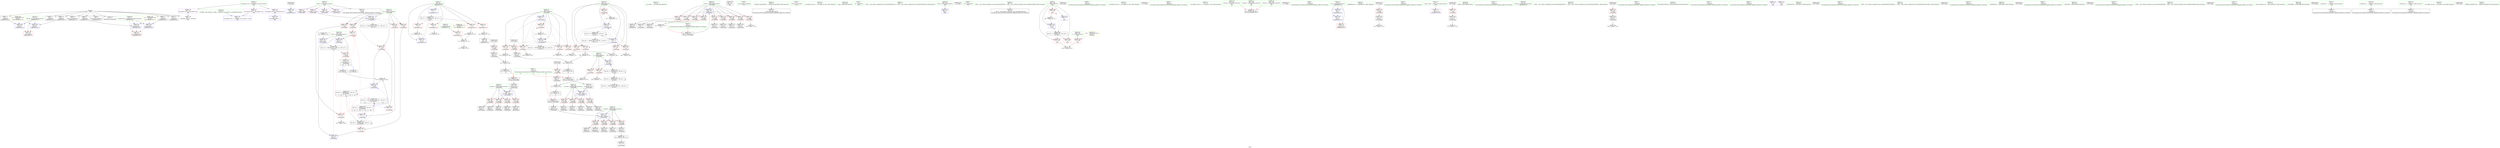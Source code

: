 digraph "SVFG" {
	label="SVFG";

	Node0x55b1eac91e80 [shape=record,color=grey,label="{NodeID: 0\nNullPtr}"];
	Node0x55b1eac91e80 -> Node0x55b1eac9eeb0[style=solid];
	Node0x55b1eac91e80 -> Node0x55b1eac9efb0[style=solid];
	Node0x55b1eac91e80 -> Node0x55b1eac9f080[style=solid];
	Node0x55b1eac91e80 -> Node0x55b1eac9f150[style=solid];
	Node0x55b1eac91e80 -> Node0x55b1eac9f220[style=solid];
	Node0x55b1eac91e80 -> Node0x55b1eac9f2f0[style=solid];
	Node0x55b1eac91e80 -> Node0x55b1eac9f3c0[style=solid];
	Node0x55b1eac91e80 -> Node0x55b1eac9f490[style=solid];
	Node0x55b1eac91e80 -> Node0x55b1eac9f560[style=solid];
	Node0x55b1eac91e80 -> Node0x55b1eaca0620[style=solid];
	Node0x55b1eacdab90 [shape=record,color=black,label="{NodeID: 443\n129 = PHI()\n}"];
	Node0x55b1eacdab90 -> Node0x55b1eaca08c0[style=solid];
	Node0x55b1eacbfff0 [shape=record,color=black,label="{NodeID: 360\nMR_22V_2 = PHI(MR_22V_3, MR_22V_1, MR_22V_3, )\npts\{203 \}\n}"];
	Node0x55b1eaca07f0 [shape=record,color=blue,label="{NodeID: 194\n93\<--112\ni\<--\n_Z4getbB5cxx11v\n}"];
	Node0x55b1eaca07f0 -> Node0x55b1eacc53f0[style=dashed];
	Node0x55b1eac9d080 [shape=record,color=black,label="{NodeID: 111\n330\<--329\nconv52\<--\n_Z5solveibbb\n}"];
	Node0x55b1eac9d080 -> Node0x55b1eacb1de0[style=solid];
	Node0x55b1eac9b980 [shape=record,color=green,label="{NodeID: 28\n40\<--41\n__cxa_atexit\<--__cxa_atexit_field_insensitive\n}"];
	Node0x55b1eaca3970 [shape=record,color=red,label="{NodeID: 139\n234\<--194\n\<--x.addr\n_Z5solveibbb\n}"];
	Node0x55b1eaca3970 -> Node0x55b1eaca0380[style=solid];
	Node0x55b1eac9e330 [shape=record,color=green,label="{NodeID: 56\n206\<--207\nb\<--b_field_insensitive\n_Z5solveibbb\n}"];
	Node0x55b1eac9e330 -> Node0x55b1eaca51d0[style=solid];
	Node0x55b1eac9e330 -> Node0x55b1eaca52a0[style=solid];
	Node0x55b1eac9e330 -> Node0x55b1eaca5370[style=solid];
	Node0x55b1eac9e330 -> Node0x55b1eaca5440[style=solid];
	Node0x55b1eac9e330 -> Node0x55b1eaca5510[style=solid];
	Node0x55b1eac9e330 -> Node0x55b1eaca84c0[style=solid];
	Node0x55b1eac9e330 -> Node0x55b1eaca86f0[style=solid];
	Node0x55b1eacb17e0 [shape=record,color=grey,label="{NodeID: 333\n325 = Binary(279, 324, )\n}"];
	Node0x55b1eacb17e0 -> Node0x55b1eacb1de0[style=solid];
	Node0x55b1eaca5030 [shape=record,color=red,label="{NodeID: 167\n324\<--204\n\<--a\n_Z5solveibbb\n}"];
	Node0x55b1eaca5030 -> Node0x55b1eacb17e0[style=solid];
	Node0x55b1eac9fc30 [shape=record,color=black,label="{NodeID: 84\n383\<--112\nmain_ret\<--\nmain\n}"];
	Node0x55b1eac7ba00 [shape=record,color=green,label="{NodeID: 1\n7\<--1\n__dso_handle\<--dummyObj\nGlob }"];
	Node0x55b1eacc04f0 [shape=record,color=black,label="{NodeID: 361\nMR_24V_2 = PHI(MR_24V_4, MR_24V_1, MR_24V_1, )\npts\{205 \}\n}"];
	Node0x55b1eaca08c0 [shape=record,color=blue,label="{NodeID: 195\n129\<--133\ncall4\<--\n_Z4getbB5cxx11v\n}"];
	Node0x55b1eac9d150 [shape=record,color=black,label="{NodeID: 112\n335\<--334\ntobool54\<--\n_Z5solveibbb\n}"];
	Node0x55b1eac9ba80 [shape=record,color=green,label="{NodeID: 29\n39\<--45\n_ZNSt8ios_base4InitD1Ev\<--_ZNSt8ios_base4InitD1Ev_field_insensitive\n}"];
	Node0x55b1eac9ba80 -> Node0x55b1eac9fa30[style=solid];
	Node0x55b1eaca3a40 [shape=record,color=red,label="{NodeID: 140\n273\<--194\n\<--x.addr\n_Z5solveibbb\n}"];
	Node0x55b1eaca3a40 -> Node0x55b1eac9d880[style=solid];
	Node0x55b1eac9e400 [shape=record,color=green,label="{NodeID: 57\n208\<--209\nk\<--k_field_insensitive\n_Z5solveibbb\n}"];
	Node0x55b1eac9e400 -> Node0x55b1eaca55e0[style=solid];
	Node0x55b1eac9e400 -> Node0x55b1eaca56b0[style=solid];
	Node0x55b1eac9e400 -> Node0x55b1eaca8550[style=solid];
	Node0x55b1eacb1960 [shape=record,color=grey,label="{NodeID: 334\n320 = Binary(319, 121, )\n|{<s0>23}}"];
	Node0x55b1eacb1960:s0 -> Node0x55b1eacd9a70[style=solid,color=red];
	Node0x55b1eaca5100 [shape=record,color=red,label="{NodeID: 168\n371\<--204\n\<--a\n_Z5solveibbb\n}"];
	Node0x55b1eaca5100 -> Node0x55b1eacb0a60[style=solid];
	Node0x55b1eac9fd00 [shape=record,color=black,label="{NodeID: 85\n128\<--126\nconv\<--sub\n_Z4getbB5cxx11v\n}"];
	Node0x55b1eac7f950 [shape=record,color=green,label="{NodeID: 2\n17\<--1\n_ZSt3cin\<--dummyObj\nGlob }"];
	Node0x55b1eacc09f0 [shape=record,color=black,label="{NodeID: 362\nMR_26V_2 = PHI(MR_26V_3, MR_26V_1, MR_26V_1, )\npts\{207 \}\n}"];
	Node0x55b1eaca0990 [shape=record,color=blue,label="{NodeID: 196\n89\<--136\nexn.slot\<--\n_Z4getbB5cxx11v\n}"];
	Node0x55b1eaca0990 -> Node0x55b1eaca32f0[style=dashed];
	Node0x55b1eac9d220 [shape=record,color=black,label="{NodeID: 113\n340\<--339\nconv57\<--\n_Z5solveibbb\n}"];
	Node0x55b1eac9bb80 [shape=record,color=green,label="{NodeID: 30\n52\<--53\n__cxx_global_var_init.1\<--__cxx_global_var_init.1_field_insensitive\n}"];
	Node0x55b1eaca3b10 [shape=record,color=red,label="{NodeID: 141\n293\<--194\n\<--x.addr\n_Z5solveibbb\n}"];
	Node0x55b1eaca3b10 -> Node0x55b1eac9daf0[style=solid];
	Node0x55b1eac9e4d0 [shape=record,color=green,label="{NodeID: 58\n381\<--382\nmain\<--main_field_insensitive\n}"];
	Node0x55b1eacb1ae0 [shape=record,color=grey,label="{NodeID: 335\n303 = Binary(301, 302, )\n}"];
	Node0x55b1eacb1ae0 -> Node0x55b1eaca8550[style=solid];
	Node0x55b1eaca51d0 [shape=record,color=red,label="{NodeID: 169\n284\<--206\n\<--b\n_Z5solveibbb\n}"];
	Node0x55b1eaca51d0 -> Node0x55b1eacb2860[style=solid];
	Node0x55b1eac9fdd0 [shape=record,color=black,label="{NodeID: 86\n211\<--189\nfrombool\<--ona\n_Z5solveibbb\n}"];
	Node0x55b1eac9fdd0 -> Node0x55b1eaca0f40[style=solid];
	Node0x55b1eac90b70 [shape=record,color=green,label="{NodeID: 3\n21\<--1\n.str\<--dummyObj\nGlob }"];
	Node0x55b1eacc0ef0 [shape=record,color=black,label="{NodeID: 363\nMR_28V_2 = PHI(MR_28V_3, MR_28V_1, MR_28V_1, )\npts\{209 \}\n}"];
	Node0x55b1eaca0a60 [shape=record,color=blue,label="{NodeID: 197\n91\<--138\nehselector.slot\<--\n_Z4getbB5cxx11v\n}"];
	Node0x55b1eaca0a60 -> Node0x55b1eaca33c0[style=dashed];
	Node0x55b1eac9d2f0 [shape=record,color=black,label="{NodeID: 114\n343\<--342\nconv59\<--\n_Z5solveibbb\n}"];
	Node0x55b1eac9d2f0 -> Node0x55b1eacb2fe0[style=solid];
	Node0x55b1eac9bc80 [shape=record,color=green,label="{NodeID: 31\n56\<--57\n_ZNSt7__cxx1112basic_stringIcSt11char_traitsIcESaIcEEC1Ev\<--_ZNSt7__cxx1112basic_stringIcSt11char_traitsIcESaIcEEC1Ev_field_insensitive\n}"];
	Node0x55b1eaca3be0 [shape=record,color=red,label="{NodeID: 142\n311\<--194\n\<--x.addr\n_Z5solveibbb\n}"];
	Node0x55b1eaca3be0 -> Node0x55b1eac9cd40[style=solid];
	Node0x55b1eac9e5d0 [shape=record,color=green,label="{NodeID: 59\n384\<--385\nretval\<--retval_field_insensitive\nmain\n}"];
	Node0x55b1eac9e5d0 -> Node0x55b1eaca8960[style=solid];
	Node0x55b1eacd8260 [shape=record,color=black,label="{NodeID: 419\n37 = PHI()\n}"];
	Node0x55b1eacb1c60 [shape=record,color=grey,label="{NodeID: 336\n291 = cmp(290, 121, )\n}"];
	Node0x55b1eaca52a0 [shape=record,color=red,label="{NodeID: 170\n290\<--206\n\<--b\n_Z5solveibbb\n}"];
	Node0x55b1eaca52a0 -> Node0x55b1eacb1c60[style=solid];
	Node0x55b1eac9fea0 [shape=record,color=black,label="{NodeID: 87\n213\<--190\nfrombool1\<--onb\n_Z5solveibbb\n}"];
	Node0x55b1eac9fea0 -> Node0x55b1eaca1010[style=solid];
	Node0x55b1eac7c2b0 [shape=record,color=green,label="{NodeID: 4\n23\<--1\n.str.4\<--dummyObj\nGlob }"];
	Node0x55b1eacc13f0 [shape=record,color=black,label="{NodeID: 364\nMR_30V_2 = PHI(MR_30V_4, MR_30V_1, MR_30V_1, )\npts\{200000 \}\n|{<s0>23|<s1>23|<s2>36}}"];
	Node0x55b1eacc13f0:s0 -> Node0x55b1eaca5e00[style=dashed,color=blue];
	Node0x55b1eacc13f0:s1 -> Node0x55b1eaca8620[style=dashed,color=blue];
	Node0x55b1eacc13f0:s2 -> Node0x55b1eacc2cf0[style=dashed,color=blue];
	Node0x55b1eaca0b30 [shape=record,color=blue,label="{NodeID: 198\n89\<--143\nexn.slot\<--\n_Z4getbB5cxx11v\n}"];
	Node0x55b1eaca0b30 -> Node0x55b1eaca32f0[style=dashed];
	Node0x55b1eaca2610 [shape=record,color=black,label="{NodeID: 115\n348\<--347\ntobool62\<--\n_Z5solveibbb\n}"];
	Node0x55b1eac9bd80 [shape=record,color=green,label="{NodeID: 32\n60\<--64\n_ZNSt7__cxx1112basic_stringIcSt11char_traitsIcESaIcEED1Ev\<--_ZNSt7__cxx1112basic_stringIcSt11char_traitsIcESaIcEED1Ev_field_insensitive\n}"];
	Node0x55b1eac9bd80 -> Node0x55b1eac9fb30[style=solid];
	Node0x55b1eaca3cb0 [shape=record,color=red,label="{NodeID: 143\n319\<--194\n\<--x.addr\n_Z5solveibbb\n}"];
	Node0x55b1eaca3cb0 -> Node0x55b1eacb1960[style=solid];
	Node0x55b1eac9e6a0 [shape=record,color=green,label="{NodeID: 60\n386\<--387\nT\<--T_field_insensitive\nmain\n}"];
	Node0x55b1eac9e6a0 -> Node0x55b1eaca5fa0[style=solid];
	Node0x55b1eacd8360 [shape=record,color=black,label="{NodeID: 420\n58 = PHI()\n}"];
	Node0x55b1eacb1de0 [shape=record,color=grey,label="{NodeID: 337\n331 = cmp(325, 330, )\n}"];
	Node0x55b1eacb1de0 -> Node0x55b1eacb0340[style=solid];
	Node0x55b1eaca5370 [shape=record,color=red,label="{NodeID: 171\n302\<--206\n\<--b\n_Z5solveibbb\n}"];
	Node0x55b1eaca5370 -> Node0x55b1eacb1ae0[style=solid];
	Node0x55b1eac9ff70 [shape=record,color=black,label="{NodeID: 88\n215\<--191\nfrombool2\<--onk\n_Z5solveibbb\n}"];
	Node0x55b1eac9ff70 -> Node0x55b1eaca10e0[style=solid];
	Node0x55b1eac7f7d0 [shape=record,color=green,label="{NodeID: 5\n26\<--1\n\<--dummyObj\nCan only get source location for instruction, argument, global var or function.}"];
	Node0x55b1eaca0c00 [shape=record,color=blue,label="{NodeID: 199\n91\<--145\nehselector.slot\<--\n_Z4getbB5cxx11v\n}"];
	Node0x55b1eaca0c00 -> Node0x55b1eaca33c0[style=dashed];
	Node0x55b1eaca26a0 [shape=record,color=black,label="{NodeID: 116\n353\<--352\nconv65\<--\n_Z5solveibbb\n}"];
	Node0x55b1eac9be80 [shape=record,color=green,label="{NodeID: 33\n67\<--68\n__cxx_global_var_init.2\<--__cxx_global_var_init.2_field_insensitive\n}"];
	Node0x55b1eaca3d80 [shape=record,color=red,label="{NodeID: 144\n326\<--194\n\<--x.addr\n_Z5solveibbb\n}"];
	Node0x55b1eaca3d80 -> Node0x55b1eac9cfb0[style=solid];
	Node0x55b1eac9e770 [shape=record,color=green,label="{NodeID: 61\n388\<--389\nt\<--t_field_insensitive\nmain\n}"];
	Node0x55b1eac9e770 -> Node0x55b1eaca6070[style=solid];
	Node0x55b1eac9e770 -> Node0x55b1eaca6140[style=solid];
	Node0x55b1eac9e770 -> Node0x55b1eaca6210[style=solid];
	Node0x55b1eac9e770 -> Node0x55b1eaca8a30[style=solid];
	Node0x55b1eac9e770 -> Node0x55b1eaca8b00[style=solid];
	Node0x55b1eacd8460 [shape=record,color=black,label="{NodeID: 421\n71 = PHI()\n}"];
	Node0x55b1eacb1f60 [shape=record,color=grey,label="{NodeID: 338\n252 = cmp(251, 253, )\n}"];
	Node0x55b1eaca5440 [shape=record,color=red,label="{NodeID: 172\n337\<--206\n\<--b\n_Z5solveibbb\n}"];
	Node0x55b1eaca5440 -> Node0x55b1eacb1660[style=solid];
	Node0x55b1eaca0040 [shape=record,color=black,label="{NodeID: 89\n221\<--220\ntobool\<--\n_Z5solveibbb\n}"];
	Node0x55b1eac7f860 [shape=record,color=green,label="{NodeID: 6\n96\<--1\n\<--dummyObj\nCan only get source location for instruction, argument, global var or function.}"];
	Node0x55b1eaca0cd0 [shape=record,color=blue,label="{NodeID: 200\n93\<--151\ni\<--inc\n_Z4getbB5cxx11v\n}"];
	Node0x55b1eaca0cd0 -> Node0x55b1eacc53f0[style=dashed];
	Node0x55b1eaca2730 [shape=record,color=black,label="{NodeID: 117\n356\<--355\nconv67\<--\n_Z5solveibbb\n}"];
	Node0x55b1eaca2730 -> Node0x55b1eacb2b60[style=solid];
	Node0x55b1eac9bf80 [shape=record,color=green,label="{NodeID: 34\n73\<--74\n__cxx_global_var_init.3\<--__cxx_global_var_init.3_field_insensitive\n}"];
	Node0x55b1eaca3e50 [shape=record,color=red,label="{NodeID: 145\n339\<--194\n\<--x.addr\n_Z5solveibbb\n}"];
	Node0x55b1eaca3e50 -> Node0x55b1eac9d220[style=solid];
	Node0x55b1eac9e840 [shape=record,color=green,label="{NodeID: 62\n390\<--391\nref.tmp\<--ref.tmp_field_insensitive\nmain\n|{<s0>26}}"];
	Node0x55b1eac9e840:s0 -> Node0x55b1eacd95b0[style=solid,color=red];
	Node0x55b1eacd8560 [shape=record,color=black,label="{NodeID: 422\n77 = PHI()\n}"];
	Node0x55b1eacb20e0 [shape=record,color=grey,label="{NodeID: 339\n123 = cmp(122, 112, )\n}"];
	Node0x55b1eaca5510 [shape=record,color=red,label="{NodeID: 173\n366\<--206\n\<--b\n_Z5solveibbb\n}"];
	Node0x55b1eaca5510 -> Node0x55b1eacb0be0[style=solid];
	Node0x55b1eaca0110 [shape=record,color=black,label="{NodeID: 90\n224\<--223\ntobool3\<--\n_Z5solveibbb\n}"];
	Node0x55b1eac7f680 [shape=record,color=green,label="{NodeID: 7\n101\<--1\n\<--dummyObj\nCan only get source location for instruction, argument, global var or function.}"];
	Node0x55b1eaca0da0 [shape=record,color=blue,label="{NodeID: 201\n85\<--155\nnrvo\<--\n_Z4getbB5cxx11v\n}"];
	Node0x55b1eaca0da0 -> Node0x55b1eaca3220[style=dashed];
	Node0x55b1eaca2800 [shape=record,color=black,label="{NodeID: 118\n187\<--379\n_Z5solveibbb_ret\<--\n_Z5solveibbb\n|{<s0>23|<s1>36}}"];
	Node0x55b1eaca2800:s0 -> Node0x55b1eacd8d50[style=solid,color=blue];
	Node0x55b1eaca2800:s1 -> Node0x55b1eacd92f0[style=solid,color=blue];
	Node0x55b1eac9c080 [shape=record,color=green,label="{NodeID: 35\n79\<--80\n_Z4getbB5cxx11v\<--_Z4getbB5cxx11v_field_insensitive\n}"];
	Node0x55b1eaca3f20 [shape=record,color=red,label="{NodeID: 146\n352\<--194\n\<--x.addr\n_Z5solveibbb\n}"];
	Node0x55b1eaca3f20 -> Node0x55b1eaca26a0[style=solid];
	Node0x55b1eac9e910 [shape=record,color=green,label="{NodeID: 63\n392\<--393\nref.tmp3\<--ref.tmp3_field_insensitive\nmain\n|{<s0>29}}"];
	Node0x55b1eac9e910:s0 -> Node0x55b1eacd95b0[style=solid,color=red];
	Node0x55b1eacd8660 [shape=record,color=black,label="{NodeID: 423\n313 = PHI()\n}"];
	Node0x55b1eacd8660 -> Node0x55b1eaca5ac0[style=solid];
	Node0x55b1eacb2260 [shape=record,color=grey,label="{NodeID: 340\n316 = cmp(315, 279, )\n}"];
	Node0x55b1eaca55e0 [shape=record,color=red,label="{NodeID: 174\n308\<--208\n\<--k\n_Z5solveibbb\n}"];
	Node0x55b1eaca55e0 -> Node0x55b1eacb2560[style=solid];
	Node0x55b1eaca01e0 [shape=record,color=black,label="{NodeID: 91\n227\<--226\ntobool4\<--\n_Z5solveibbb\n}"];
	Node0x55b1eaca01e0 -> Node0x55b1eacaf7c0[style=solid];
	Node0x55b1eac7f710 [shape=record,color=green,label="{NodeID: 8\n102\<--1\n\<--dummyObj\nCan only get source location for instruction, argument, global var or function.}"];
	Node0x55b1eacc27f0 [shape=record,color=black,label="{NodeID: 368\nMR_36V_3 = PHI(MR_36V_4, MR_36V_2, )\npts\{389 \}\n}"];
	Node0x55b1eacc27f0 -> Node0x55b1eaca6070[style=dashed];
	Node0x55b1eacc27f0 -> Node0x55b1eaca6140[style=dashed];
	Node0x55b1eacc27f0 -> Node0x55b1eaca6210[style=dashed];
	Node0x55b1eacc27f0 -> Node0x55b1eaca8b00[style=dashed];
	Node0x55b1eaca0e70 [shape=record,color=blue,label="{NodeID: 202\n194\<--188\nx.addr\<--x\n_Z5solveibbb\n}"];
	Node0x55b1eaca0e70 -> Node0x55b1eaca38a0[style=dashed];
	Node0x55b1eaca0e70 -> Node0x55b1eaca3970[style=dashed];
	Node0x55b1eaca0e70 -> Node0x55b1eaca3a40[style=dashed];
	Node0x55b1eaca0e70 -> Node0x55b1eaca3b10[style=dashed];
	Node0x55b1eaca0e70 -> Node0x55b1eaca3be0[style=dashed];
	Node0x55b1eaca0e70 -> Node0x55b1eaca3cb0[style=dashed];
	Node0x55b1eaca0e70 -> Node0x55b1eaca3d80[style=dashed];
	Node0x55b1eaca0e70 -> Node0x55b1eaca3e50[style=dashed];
	Node0x55b1eaca0e70 -> Node0x55b1eaca3f20[style=dashed];
	Node0x55b1eaca28d0 [shape=record,color=purple,label="{NodeID: 119\n36\<--4\n\<--_ZStL8__ioinit\n__cxx_global_var_init\n}"];
	Node0x55b1eac9c180 [shape=record,color=green,label="{NodeID: 36\n83\<--84\nx\<--x_field_insensitive\n_Z4getbB5cxx11v\n}"];
	Node0x55b1eac9c180 -> Node0x55b1eaca3150[style=solid];
	Node0x55b1eaca3ff0 [shape=record,color=red,label="{NodeID: 147\n220\<--196\n\<--ona.addr\n_Z5solveibbb\n}"];
	Node0x55b1eaca3ff0 -> Node0x55b1eaca0040[style=solid];
	Node0x55b1eac9e9e0 [shape=record,color=green,label="{NodeID: 64\n394\<--395\nref.tmp5\<--ref.tmp5_field_insensitive\nmain\n|{<s0>32}}"];
	Node0x55b1eac9e9e0:s0 -> Node0x55b1eacd95b0[style=solid,color=red];
	Node0x55b1eacd87c0 [shape=record,color=black,label="{NodeID: 424\n328 = PHI()\n}"];
	Node0x55b1eacd87c0 -> Node0x55b1eaca5b90[style=solid];
	Node0x55b1eacb23e0 [shape=record,color=grey,label="{NodeID: 341\n278 = cmp(277, 279, )\n}"];
	Node0x55b1eaca56b0 [shape=record,color=red,label="{NodeID: 175\n350\<--208\n\<--k\n_Z5solveibbb\n}"];
	Node0x55b1eaca56b0 -> Node0x55b1eacb1360[style=solid];
	Node0x55b1eaca02b0 [shape=record,color=black,label="{NodeID: 92\n230\<--229\n\<--\n_Z5solveibbb\n}"];
	Node0x55b1eac7bf60 [shape=record,color=green,label="{NodeID: 9\n112\<--1\n\<--dummyObj\nCan only get source location for instruction, argument, global var or function.|{<s0>36}}"];
	Node0x55b1eac7bf60:s0 -> Node0x55b1eacd9a70[style=solid,color=red];
	Node0x55b1eacc2cf0 [shape=record,color=black,label="{NodeID: 369\nMR_30V_2 = PHI(MR_30V_3, MR_30V_1, )\npts\{200000 \}\n|{<s0>36|<s1>36|<s2>36|<s3>36}}"];
	Node0x55b1eacc2cf0:s0 -> Node0x55b1eaca5780[style=dashed,color=red];
	Node0x55b1eacc2cf0:s1 -> Node0x55b1eaca5850[style=dashed,color=red];
	Node0x55b1eacc2cf0:s2 -> Node0x55b1eaca1420[style=dashed,color=red];
	Node0x55b1eacc2cf0:s3 -> Node0x55b1eacc13f0[style=dashed,color=red];
	Node0x55b1eaca0f40 [shape=record,color=blue,label="{NodeID: 203\n196\<--211\nona.addr\<--frombool\n_Z5solveibbb\n}"];
	Node0x55b1eaca0f40 -> Node0x55b1eaca3ff0[style=dashed];
	Node0x55b1eaca0f40 -> Node0x55b1eaca40c0[style=dashed];
	Node0x55b1eaca0f40 -> Node0x55b1eaca4190[style=dashed];
	Node0x55b1eaca0f40 -> Node0x55b1eaca4260[style=dashed];
	Node0x55b1eaca29a0 [shape=record,color=purple,label="{NodeID: 120\n236\<--18\narrayidx\<--memo\n_Z5solveibbb\n}"];
	Node0x55b1eac9c250 [shape=record,color=green,label="{NodeID: 37\n85\<--86\nnrvo\<--nrvo_field_insensitive\n_Z4getbB5cxx11v\n}"];
	Node0x55b1eac9c250 -> Node0x55b1eaca3220[style=solid];
	Node0x55b1eac9c250 -> Node0x55b1eaca0720[style=solid];
	Node0x55b1eac9c250 -> Node0x55b1eaca0da0[style=solid];
	Node0x55b1eaca40c0 [shape=record,color=red,label="{NodeID: 148\n237\<--196\n\<--ona.addr\n_Z5solveibbb\n}"];
	Node0x55b1eaca40c0 -> Node0x55b1eaca0450[style=solid];
	Node0x55b1eaca40c0 -> Node0x55b1eaca0520[style=solid];
	Node0x55b1eac9eab0 [shape=record,color=green,label="{NodeID: 65\n407\<--408\nprintf\<--printf_field_insensitive\n}"];
	Node0x55b1eacd88c0 [shape=record,color=black,label="{NodeID: 425\n275 = PHI()\n}"];
	Node0x55b1eacd88c0 -> Node0x55b1eaca5920[style=solid];
	Node0x55b1eacb2560 [shape=record,color=grey,label="{NodeID: 342\n309 = cmp(308, 121, )\n}"];
	Node0x55b1eaca5780 [shape=record,color=red,label="{NodeID: 176\n251\<--250\n\<--\n_Z5solveibbb\n}"];
	Node0x55b1eaca5780 -> Node0x55b1eacb1f60[style=solid];
	Node0x55b1eaca0380 [shape=record,color=black,label="{NodeID: 93\n235\<--234\nidxprom\<--\n_Z5solveibbb\n}"];
	Node0x55b1eac7bff0 [shape=record,color=green,label="{NodeID: 10\n116\<--1\n\<--dummyObj\nCan only get source location for instruction, argument, global var or function.}"];
	Node0x55b1eaca1010 [shape=record,color=blue,label="{NodeID: 204\n198\<--213\nonb.addr\<--frombool1\n_Z5solveibbb\n}"];
	Node0x55b1eaca1010 -> Node0x55b1eaca4330[style=dashed];
	Node0x55b1eaca1010 -> Node0x55b1eaca4400[style=dashed];
	Node0x55b1eaca1010 -> Node0x55b1eaca44d0[style=dashed];
	Node0x55b1eaca1010 -> Node0x55b1eaca45a0[style=dashed];
	Node0x55b1eaca2a70 [shape=record,color=purple,label="{NodeID: 121\n240\<--18\narrayidx7\<--memo\n_Z5solveibbb\n}"];
	Node0x55b1eac9c320 [shape=record,color=green,label="{NodeID: 38\n87\<--88\nref.tmp\<--ref.tmp_field_insensitive\n_Z4getbB5cxx11v\n}"];
	Node0x55b1eaca4190 [shape=record,color=red,label="{NodeID: 149\n267\<--196\n\<--ona.addr\n_Z5solveibbb\n}"];
	Node0x55b1eaca4190 -> Node0x55b1eac9d7b0[style=solid];
	Node0x55b1eac9ebb0 [shape=record,color=green,label="{NodeID: 66\n411\<--412\n_ZNSt7__cxx1112basic_stringIcSt11char_traitsIcESaIcEEaSEOS4_\<--_ZNSt7__cxx1112basic_stringIcSt11char_traitsIcESaIcEEaSEOS4__field_insensitive\n}"];
	Node0x55b1eacd89c0 [shape=record,color=black,label="{NodeID: 426\n295 = PHI()\n}"];
	Node0x55b1eacd89c0 -> Node0x55b1eaca59f0[style=solid];
	Node0x55b1eacb26e0 [shape=record,color=grey,label="{NodeID: 343\n264 = cmp(263, 265, )\n}"];
	Node0x55b1eaca5850 [shape=record,color=red,label="{NodeID: 177\n256\<--255\n\<--\n_Z5solveibbb\n}"];
	Node0x55b1eaca5850 -> Node0x55b1eaca1350[style=solid];
	Node0x55b1eaca0450 [shape=record,color=black,label="{NodeID: 94\n238\<--237\ntobool5\<--\n_Z5solveibbb\n}"];
	Node0x55b1eac90420 [shape=record,color=green,label="{NodeID: 11\n121\<--1\n\<--dummyObj\nCan only get source location for instruction, argument, global var or function.}"];
	Node0x55b1eaca10e0 [shape=record,color=blue,label="{NodeID: 205\n200\<--215\nonk.addr\<--frombool2\n_Z5solveibbb\n}"];
	Node0x55b1eaca10e0 -> Node0x55b1eaca4670[style=dashed];
	Node0x55b1eaca10e0 -> Node0x55b1eaca4740[style=dashed];
	Node0x55b1eaca10e0 -> Node0x55b1eaca4810[style=dashed];
	Node0x55b1eaca10e0 -> Node0x55b1eaca48e0[style=dashed];
	Node0x55b1eaca2b40 [shape=record,color=purple,label="{NodeID: 122\n244\<--18\narrayidx10\<--memo\n_Z5solveibbb\n}"];
	Node0x55b1eac9c3f0 [shape=record,color=green,label="{NodeID: 39\n89\<--90\nexn.slot\<--exn.slot_field_insensitive\n_Z4getbB5cxx11v\n}"];
	Node0x55b1eac9c3f0 -> Node0x55b1eaca32f0[style=solid];
	Node0x55b1eac9c3f0 -> Node0x55b1eaca0990[style=solid];
	Node0x55b1eac9c3f0 -> Node0x55b1eaca0b30[style=solid];
	Node0x55b1eaca4260 [shape=record,color=red,label="{NodeID: 150\n321\<--196\n\<--ona.addr\n_Z5solveibbb\n}"];
	Node0x55b1eaca4260 -> Node0x55b1eac9cee0[style=solid];
	Node0x55b1eac9ecb0 [shape=record,color=green,label="{NodeID: 67\n423\<--424\nllvm.memset.p0i8.i64\<--llvm.memset.p0i8.i64_field_insensitive\n}"];
	Node0x55b1eacd8ac0 [shape=record,color=black,label="{NodeID: 427\n341 = PHI()\n}"];
	Node0x55b1eacd8ac0 -> Node0x55b1eaca5c60[style=solid];
	Node0x55b1eacb2860 [shape=record,color=grey,label="{NodeID: 344\n285 = cmp(284, 265, )\n}"];
	Node0x55b1eaca5920 [shape=record,color=red,label="{NodeID: 178\n276\<--275\n\<--call\n_Z5solveibbb\n}"];
	Node0x55b1eaca5920 -> Node0x55b1eac9d950[style=solid];
	Node0x55b1eaca0520 [shape=record,color=black,label="{NodeID: 95\n239\<--237\nidxprom6\<--\n_Z5solveibbb\n}"];
	Node0x55b1eac904f0 [shape=record,color=green,label="{NodeID: 12\n127\<--1\n\<--dummyObj\nCan only get source location for instruction, argument, global var or function.}"];
	Node0x55b1eaca11b0 [shape=record,color=blue,label="{NodeID: 206\n192\<--231\nretval\<--cond\n_Z5solveibbb\n}"];
	Node0x55b1eaca11b0 -> Node0x55b1eacbfaf0[style=dashed];
	Node0x55b1eaca2c10 [shape=record,color=purple,label="{NodeID: 123\n248\<--18\narrayidx13\<--memo\n_Z5solveibbb\n}"];
	Node0x55b1eaca2c10 -> Node0x55b1eaca1280[style=solid];
	Node0x55b1eac9c4c0 [shape=record,color=green,label="{NodeID: 40\n91\<--92\nehselector.slot\<--ehselector.slot_field_insensitive\n_Z4getbB5cxx11v\n}"];
	Node0x55b1eac9c4c0 -> Node0x55b1eaca33c0[style=solid];
	Node0x55b1eac9c4c0 -> Node0x55b1eaca0a60[style=solid];
	Node0x55b1eac9c4c0 -> Node0x55b1eaca0c00[style=solid];
	Node0x55b1eaca4330 [shape=record,color=red,label="{NodeID: 151\n223\<--198\n\<--onb.addr\n_Z5solveibbb\n}"];
	Node0x55b1eaca4330 -> Node0x55b1eaca0110[style=solid];
	Node0x55b1eac9edb0 [shape=record,color=green,label="{NodeID: 68\n27\<--445\n_GLOBAL__sub_I_msg555_1_0.cpp\<--_GLOBAL__sub_I_msg555_1_0.cpp_field_insensitive\n}"];
	Node0x55b1eac9edb0 -> Node0x55b1eaca63e0[style=solid];
	Node0x55b1eacd8bc0 [shape=record,color=black,label="{NodeID: 428\n354 = PHI()\n}"];
	Node0x55b1eacd8bc0 -> Node0x55b1eaca5d30[style=solid];
	Node0x55b1eacb29e0 [shape=record,color=grey,label="{NodeID: 345\n271 = cmp(270, 121, )\n}"];
	Node0x55b1eaca59f0 [shape=record,color=red,label="{NodeID: 179\n296\<--295\n\<--call33\n_Z5solveibbb\n}"];
	Node0x55b1eaca59f0 -> Node0x55b1eac9dbc0[style=solid];
	Node0x55b1eac9d470 [shape=record,color=black,label="{NodeID: 96\n242\<--241\ntobool8\<--\n_Z5solveibbb\n}"];
	Node0x55b1eac905c0 [shape=record,color=green,label="{NodeID: 13\n133\<--1\n\<--dummyObj\nCan only get source location for instruction, argument, global var or function.}"];
	Node0x55b1eaca1280 [shape=record,color=blue,label="{NodeID: 207\n202\<--248\nref\<--arrayidx13\n_Z5solveibbb\n}"];
	Node0x55b1eaca1280 -> Node0x55b1eaca49b0[style=dashed];
	Node0x55b1eaca1280 -> Node0x55b1eaca4a80[style=dashed];
	Node0x55b1eaca1280 -> Node0x55b1eaca4b50[style=dashed];
	Node0x55b1eaca1280 -> Node0x55b1eaca4c20[style=dashed];
	Node0x55b1eaca1280 -> Node0x55b1eaca4cf0[style=dashed];
	Node0x55b1eaca1280 -> Node0x55b1eacbfff0[style=dashed];
	Node0x55b1eaca2ce0 [shape=record,color=purple,label="{NodeID: 124\n405\<--21\n\<--.str\nmain\n}"];
	Node0x55b1eac9c590 [shape=record,color=green,label="{NodeID: 41\n93\<--94\ni\<--i_field_insensitive\n_Z4getbB5cxx11v\n}"];
	Node0x55b1eac9c590 -> Node0x55b1eaca3490[style=solid];
	Node0x55b1eac9c590 -> Node0x55b1eaca3560[style=solid];
	Node0x55b1eac9c590 -> Node0x55b1eaca3630[style=solid];
	Node0x55b1eac9c590 -> Node0x55b1eaca3700[style=solid];
	Node0x55b1eac9c590 -> Node0x55b1eaca07f0[style=solid];
	Node0x55b1eac9c590 -> Node0x55b1eaca0cd0[style=solid];
	Node0x55b1eacaec80 [shape=record,color=black,label="{NodeID: 318\n231 = PHI(112, 121, )\n}"];
	Node0x55b1eacaec80 -> Node0x55b1eaca11b0[style=solid];
	Node0x55b1eaca4400 [shape=record,color=red,label="{NodeID: 152\n241\<--198\n\<--onb.addr\n_Z5solveibbb\n}"];
	Node0x55b1eaca4400 -> Node0x55b1eac9d470[style=solid];
	Node0x55b1eaca4400 -> Node0x55b1eac9d540[style=solid];
	Node0x55b1eac9eeb0 [shape=record,color=black,label="{NodeID: 69\n2\<--3\ndummyVal\<--dummyVal\n}"];
	Node0x55b1eacd8d50 [shape=record,color=black,label="{NodeID: 429\n360 = PHI(187, )\n}"];
	Node0x55b1eacd8d50 -> Node0x55b1eacb1060[style=solid];
	Node0x55b1eacb2b60 [shape=record,color=grey,label="{NodeID: 346\n357 = cmp(351, 356, )\n}"];
	Node0x55b1eacb2b60 -> Node0x55b1eacaf220[style=solid];
	Node0x55b1eaca5ac0 [shape=record,color=red,label="{NodeID: 180\n314\<--313\n\<--call43\n_Z5solveibbb\n}"];
	Node0x55b1eaca5ac0 -> Node0x55b1eac9ce10[style=solid];
	Node0x55b1eac9d540 [shape=record,color=black,label="{NodeID: 97\n243\<--241\nidxprom9\<--\n_Z5solveibbb\n}"];
	Node0x55b1eac906c0 [shape=record,color=green,label="{NodeID: 14\n155\<--1\n\<--dummyObj\nCan only get source location for instruction, argument, global var or function.|{<s0>36|<s1>36|<s2>36}}"];
	Node0x55b1eac906c0:s0 -> Node0x55b1eacd9bc0[style=solid,color=red];
	Node0x55b1eac906c0:s1 -> Node0x55b1eacd9d10[style=solid,color=red];
	Node0x55b1eac906c0:s2 -> Node0x55b1eacd9e60[style=solid,color=red];
	Node0x55b1eacc4e00 [shape=record,color=black,label="{NodeID: 374\nMR_28V_5 = PHI(MR_28V_6, MR_28V_3, )\npts\{209 \}\n}"];
	Node0x55b1eacc4e00 -> Node0x55b1eaca8550[style=dashed];
	Node0x55b1eacc4e00 -> Node0x55b1eacbf0f0[style=dashed];
	Node0x55b1eacc4e00 -> Node0x55b1eacc4e00[style=dashed];
	Node0x55b1eaca1350 [shape=record,color=blue,label="{NodeID: 208\n192\<--256\nretval\<--\n_Z5solveibbb\n}"];
	Node0x55b1eaca1350 -> Node0x55b1eacbfaf0[style=dashed];
	Node0x55b1eaca2db0 [shape=record,color=purple,label="{NodeID: 125\n426\<--23\n\<--.str.4\nmain\n}"];
	Node0x55b1eac9c660 [shape=record,color=green,label="{NodeID: 42\n98\<--99\n_ZNSaIcEC1Ev\<--_ZNSaIcEC1Ev_field_insensitive\n}"];
	Node0x55b1eacaf220 [shape=record,color=black,label="{NodeID: 319\n359 = PHI(96, 357, )\n|{<s0>23}}"];
	Node0x55b1eacaf220:s0 -> Node0x55b1eacd9e60[style=solid,color=red];
	Node0x55b1eaca44d0 [shape=record,color=red,label="{NodeID: 153\n287\<--198\n\<--onb.addr\n_Z5solveibbb\n}"];
	Node0x55b1eaca44d0 -> Node0x55b1eac9da20[style=solid];
	Node0x55b1eac9efb0 [shape=record,color=black,label="{NodeID: 70\n135\<--3\n\<--dummyVal\n_Z4getbB5cxx11v\n}"];
	Node0x55b1eacd8ee0 [shape=record,color=black,label="{NodeID: 430\n397 = PHI()\n}"];
	Node0x55b1eacb2ce0 [shape=record,color=grey,label="{NodeID: 347\n218 = cmp(217, 116, )\n}"];
	Node0x55b1eaca5b90 [shape=record,color=red,label="{NodeID: 181\n329\<--328\n\<--call51\n_Z5solveibbb\n}"];
	Node0x55b1eaca5b90 -> Node0x55b1eac9d080[style=solid];
	Node0x55b1eac9d610 [shape=record,color=black,label="{NodeID: 98\n246\<--245\ntobool11\<--\n_Z5solveibbb\n}"];
	Node0x55b1eac90790 [shape=record,color=green,label="{NodeID: 15\n253\<--1\n\<--dummyObj\nCan only get source location for instruction, argument, global var or function.}"];
	Node0x55b1eacc4ef0 [shape=record,color=black,label="{NodeID: 375\nMR_30V_6 = PHI(MR_30V_7, MR_30V_4, )\npts\{200000 \}\n|{|<s2>23|<s3>23|<s4>23|<s5>23}}"];
	Node0x55b1eacc4ef0 -> Node0x55b1eacbf5f0[style=dashed];
	Node0x55b1eacc4ef0 -> Node0x55b1eacc4ef0[style=dashed];
	Node0x55b1eacc4ef0:s2 -> Node0x55b1eaca5780[style=dashed,color=red];
	Node0x55b1eacc4ef0:s3 -> Node0x55b1eaca5850[style=dashed,color=red];
	Node0x55b1eacc4ef0:s4 -> Node0x55b1eaca1420[style=dashed,color=red];
	Node0x55b1eacc4ef0:s5 -> Node0x55b1eacc13f0[style=dashed,color=red];
	Node0x55b1eaca1420 [shape=record,color=blue,label="{NodeID: 209\n259\<--112\n\<--\n_Z5solveibbb\n}"];
	Node0x55b1eaca1420 -> Node0x55b1eacbf5f0[style=dashed];
	Node0x55b1eaca2e80 [shape=record,color=purple,label="{NodeID: 126\n452\<--25\nllvm.global_ctors_0\<--llvm.global_ctors\nGlob }"];
	Node0x55b1eaca2e80 -> Node0x55b1eaca62e0[style=solid];
	Node0x55b1eac9c760 [shape=record,color=green,label="{NodeID: 43\n103\<--104\n_ZNSt7__cxx1112basic_stringIcSt11char_traitsIcESaIcEEC1EmcRKS3_\<--_ZNSt7__cxx1112basic_stringIcSt11char_traitsIcESaIcEEC1EmcRKS3__field_insensitive\n}"];
	Node0x55b1eacaf7c0 [shape=record,color=black,label="{NodeID: 320\n229 = PHI(155, 155, 227, )\n}"];
	Node0x55b1eacaf7c0 -> Node0x55b1eaca02b0[style=solid];
	Node0x55b1eaca45a0 [shape=record,color=red,label="{NodeID: 154\n334\<--198\n\<--onb.addr\n_Z5solveibbb\n}"];
	Node0x55b1eaca45a0 -> Node0x55b1eac9d150[style=solid];
	Node0x55b1eac9f080 [shape=record,color=black,label="{NodeID: 71\n136\<--3\n\<--dummyVal\n_Z4getbB5cxx11v\n}"];
	Node0x55b1eac9f080 -> Node0x55b1eaca0990[style=solid];
	Node0x55b1eacd8fb0 [shape=record,color=black,label="{NodeID: 431\n406 = PHI()\n}"];
	Node0x55b1eacb2e60 [shape=record,color=grey,label="{NodeID: 348\n402 = cmp(400, 401, )\n}"];
	Node0x55b1eaca5c60 [shape=record,color=red,label="{NodeID: 182\n342\<--341\n\<--call58\n_Z5solveibbb\n}"];
	Node0x55b1eaca5c60 -> Node0x55b1eac9d2f0[style=solid];
	Node0x55b1eac9d6e0 [shape=record,color=black,label="{NodeID: 99\n247\<--245\nidxprom12\<--\n_Z5solveibbb\n}"];
	Node0x55b1eac90860 [shape=record,color=green,label="{NodeID: 16\n265\<--1\n\<--dummyObj\nCan only get source location for instruction, argument, global var or function.}"];
	Node0x55b1eacc53f0 [shape=record,color=black,label="{NodeID: 376\nMR_10V_3 = PHI(MR_10V_4, MR_10V_2, )\npts\{94 \}\n}"];
	Node0x55b1eacc53f0 -> Node0x55b1eaca3490[style=dashed];
	Node0x55b1eacc53f0 -> Node0x55b1eaca3560[style=dashed];
	Node0x55b1eacc53f0 -> Node0x55b1eaca3630[style=dashed];
	Node0x55b1eacc53f0 -> Node0x55b1eaca3700[style=dashed];
	Node0x55b1eacc53f0 -> Node0x55b1eaca0cd0[style=dashed];
	Node0x55b1eaca14f0 [shape=record,color=blue,label="{NodeID: 210\n204\<--112\na\<--\n_Z5solveibbb\n}"];
	Node0x55b1eaca14f0 -> Node0x55b1eaca4dc0[style=dashed];
	Node0x55b1eaca14f0 -> Node0x55b1eaca4e90[style=dashed];
	Node0x55b1eaca14f0 -> Node0x55b1eaca4f60[style=dashed];
	Node0x55b1eaca14f0 -> Node0x55b1eaca5030[style=dashed];
	Node0x55b1eaca14f0 -> Node0x55b1eaca5100[style=dashed];
	Node0x55b1eaca14f0 -> Node0x55b1eaca87c0[style=dashed];
	Node0x55b1eaca14f0 -> Node0x55b1eacc04f0[style=dashed];
	Node0x55b1eaca2f50 [shape=record,color=purple,label="{NodeID: 127\n453\<--25\nllvm.global_ctors_1\<--llvm.global_ctors\nGlob }"];
	Node0x55b1eaca2f50 -> Node0x55b1eaca63e0[style=solid];
	Node0x55b1eac9c860 [shape=record,color=green,label="{NodeID: 44\n106\<--107\n_ZNSaIcED1Ev\<--_ZNSaIcED1Ev_field_insensitive\n}"];
	Node0x55b1eacafda0 [shape=record,color=black,label="{NodeID: 321\n346 = PHI(96, 344, )\n|{<s0>23}}"];
	Node0x55b1eacafda0:s0 -> Node0x55b1eacd9d10[style=solid,color=red];
	Node0x55b1eaca4670 [shape=record,color=red,label="{NodeID: 155\n226\<--200\n\<--onk.addr\n_Z5solveibbb\n}"];
	Node0x55b1eaca4670 -> Node0x55b1eaca01e0[style=solid];
	Node0x55b1eac9f150 [shape=record,color=black,label="{NodeID: 72\n138\<--3\n\<--dummyVal\n_Z4getbB5cxx11v\n}"];
	Node0x55b1eac9f150 -> Node0x55b1eaca0a60[style=solid];
	Node0x55b1eacd9080 [shape=record,color=black,label="{NodeID: 432\n410 = PHI()\n}"];
	Node0x55b1eacb2fe0 [shape=record,color=grey,label="{NodeID: 349\n344 = cmp(338, 343, )\n}"];
	Node0x55b1eacb2fe0 -> Node0x55b1eacafda0[style=solid];
	Node0x55b1eaca5d30 [shape=record,color=red,label="{NodeID: 183\n355\<--354\n\<--call66\n_Z5solveibbb\n}"];
	Node0x55b1eaca5d30 -> Node0x55b1eaca2730[style=solid];
	Node0x55b1eac9d7b0 [shape=record,color=black,label="{NodeID: 100\n268\<--267\ntobool18\<--\n_Z5solveibbb\n}"];
	Node0x55b1eac9b1a0 [shape=record,color=green,label="{NodeID: 17\n279\<--1\n\<--dummyObj\nCan only get source location for instruction, argument, global var or function.}"];
	Node0x55b1eaca84c0 [shape=record,color=blue,label="{NodeID: 211\n206\<--112\nb\<--\n_Z5solveibbb\n}"];
	Node0x55b1eaca84c0 -> Node0x55b1eaca51d0[style=dashed];
	Node0x55b1eaca84c0 -> Node0x55b1eaca52a0[style=dashed];
	Node0x55b1eaca84c0 -> Node0x55b1eaca5370[style=dashed];
	Node0x55b1eaca84c0 -> Node0x55b1eaca5440[style=dashed];
	Node0x55b1eaca84c0 -> Node0x55b1eaca5510[style=dashed];
	Node0x55b1eaca84c0 -> Node0x55b1eaca86f0[style=dashed];
	Node0x55b1eaca84c0 -> Node0x55b1eacbebf0[style=dashed];
	Node0x55b1eaca3050 [shape=record,color=purple,label="{NodeID: 128\n454\<--25\nllvm.global_ctors_2\<--llvm.global_ctors\nGlob }"];
	Node0x55b1eaca3050 -> Node0x55b1eaca0620[style=solid];
	Node0x55b1eac9c960 [shape=record,color=green,label="{NodeID: 45\n109\<--110\n_ZNSirsERi\<--_ZNSirsERi_field_insensitive\n}"];
	Node0x55b1eacb0340 [shape=record,color=black,label="{NodeID: 322\n333 = PHI(96, 331, )\n|{<s0>23}}"];
	Node0x55b1eacb0340:s0 -> Node0x55b1eacd9bc0[style=solid,color=red];
	Node0x55b1eaca4740 [shape=record,color=red,label="{NodeID: 156\n245\<--200\n\<--onk.addr\n_Z5solveibbb\n}"];
	Node0x55b1eaca4740 -> Node0x55b1eac9d610[style=solid];
	Node0x55b1eaca4740 -> Node0x55b1eac9d6e0[style=solid];
	Node0x55b1eac9f220 [shape=record,color=black,label="{NodeID: 73\n142\<--3\n\<--dummyVal\n_Z4getbB5cxx11v\n}"];
	Node0x55b1eacd9150 [shape=record,color=black,label="{NodeID: 433\n415 = PHI()\n}"];
	Node0x55b1eacb3160 [shape=record,color=grey,label="{NodeID: 350\n298 = cmp(297, 279, )\n}"];
	Node0x55b1eaca5e00 [shape=record,color=red,label="{NodeID: 184\n362\<--361\n\<--\n_Z5solveibbb\n}"];
	Node0x55b1eaca5e00 -> Node0x55b1eacb1060[style=solid];
	Node0x55b1eac9d880 [shape=record,color=black,label="{NodeID: 101\n274\<--273\nconv\<--\n_Z5solveibbb\n}"];
	Node0x55b1eac9b230 [shape=record,color=green,label="{NodeID: 18\n421\<--1\n\<--dummyObj\nCan only get source location for instruction, argument, global var or function.}"];
	Node0x55b1eacc6410 [shape=record,color=yellow,style=double,label="{NodeID: 378\n34V_1 = ENCHI(MR_34V_0)\npts\{387 \}\nFun[main]}"];
	Node0x55b1eacc6410 -> Node0x55b1eaca5fa0[style=dashed];
	Node0x55b1eaca8550 [shape=record,color=blue,label="{NodeID: 212\n208\<--303\nk\<--and\n_Z5solveibbb\n}"];
	Node0x55b1eaca8550 -> Node0x55b1eaca55e0[style=dashed];
	Node0x55b1eaca8550 -> Node0x55b1eaca56b0[style=dashed];
	Node0x55b1eaca8550 -> Node0x55b1eacc4e00[style=dashed];
	Node0x55b1eaca3150 [shape=record,color=red,label="{NodeID: 129\n118\<--83\n\<--x\n_Z4getbB5cxx11v\n}"];
	Node0x55b1eaca3150 -> Node0x55b1eacb0ee0[style=solid];
	Node0x55b1eac9ca60 [shape=record,color=green,label="{NodeID: 46\n130\<--131\n_ZNSt7__cxx1112basic_stringIcSt11char_traitsIcESaIcEEixEm\<--_ZNSt7__cxx1112basic_stringIcSt11char_traitsIcESaIcEEixEm_field_insensitive\n}"];
	Node0x55b1eacb08e0 [shape=record,color=grey,label="{NodeID: 323\n126 = Binary(127, 125, )\n}"];
	Node0x55b1eacb08e0 -> Node0x55b1eac9fd00[style=solid];
	Node0x55b1eaca4810 [shape=record,color=red,label="{NodeID: 157\n305\<--200\n\<--onk.addr\n_Z5solveibbb\n}"];
	Node0x55b1eaca4810 -> Node0x55b1eac9cc70[style=solid];
	Node0x55b1eac9f2f0 [shape=record,color=black,label="{NodeID: 74\n143\<--3\n\<--dummyVal\n_Z4getbB5cxx11v\n}"];
	Node0x55b1eac9f2f0 -> Node0x55b1eaca0b30[style=solid];
	Node0x55b1eacd9220 [shape=record,color=black,label="{NodeID: 434\n418 = PHI()\n}"];
	Node0x55b1eacb32e0 [shape=record,color=grey,label="{NodeID: 351\n115 = cmp(114, 116, )\n}"];
	Node0x55b1eaca5ed0 [shape=record,color=red,label="{NodeID: 185\n376\<--375\n\<--\n_Z5solveibbb\n}"];
	Node0x55b1eaca5ed0 -> Node0x55b1eaca8890[style=solid];
	Node0x55b1eac9d950 [shape=record,color=black,label="{NodeID: 102\n277\<--276\nconv21\<--\n_Z5solveibbb\n}"];
	Node0x55b1eac9d950 -> Node0x55b1eacb23e0[style=solid];
	Node0x55b1eac9b2c0 [shape=record,color=green,label="{NodeID: 19\n422\<--1\n\<--dummyObj\nCan only get source location for instruction, argument, global var or function.}"];
	Node0x55b1eaca8620 [shape=record,color=blue,label="{NodeID: 213\n361\<--363\n\<--add71\n_Z5solveibbb\n}"];
	Node0x55b1eaca8620 -> Node0x55b1eacc4ef0[style=dashed];
	Node0x55b1eaca3220 [shape=record,color=red,label="{NodeID: 130\n156\<--85\nnrvo.val\<--nrvo\n_Z4getbB5cxx11v\n}"];
	Node0x55b1eac9cb60 [shape=record,color=green,label="{NodeID: 47\n173\<--174\n__gxx_personality_v0\<--__gxx_personality_v0_field_insensitive\n}"];
	Node0x55b1eacb0a60 [shape=record,color=grey,label="{NodeID: 324\n372 = Binary(371, 121, )\n}"];
	Node0x55b1eacb0a60 -> Node0x55b1eaca87c0[style=solid];
	Node0x55b1eaca48e0 [shape=record,color=red,label="{NodeID: 158\n347\<--200\n\<--onk.addr\n_Z5solveibbb\n}"];
	Node0x55b1eaca48e0 -> Node0x55b1eaca2610[style=solid];
	Node0x55b1eac9f3c0 [shape=record,color=black,label="{NodeID: 75\n145\<--3\n\<--dummyVal\n_Z4getbB5cxx11v\n}"];
	Node0x55b1eac9f3c0 -> Node0x55b1eaca0c00[style=solid];
	Node0x55b1eacd92f0 [shape=record,color=black,label="{NodeID: 435\n425 = PHI(187, )\n}"];
	Node0x55b1eaca5fa0 [shape=record,color=red,label="{NodeID: 186\n401\<--386\n\<--T\nmain\n}"];
	Node0x55b1eaca5fa0 -> Node0x55b1eacb2e60[style=solid];
	Node0x55b1eac9da20 [shape=record,color=black,label="{NodeID: 103\n288\<--287\ntobool28\<--\n_Z5solveibbb\n}"];
	Node0x55b1eac9b350 [shape=record,color=green,label="{NodeID: 20\n4\<--6\n_ZStL8__ioinit\<--_ZStL8__ioinit_field_insensitive\nGlob }"];
	Node0x55b1eac9b350 -> Node0x55b1eaca28d0[style=solid];
	Node0x55b1eaca86f0 [shape=record,color=blue,label="{NodeID: 214\n206\<--367\nb\<--inc\n_Z5solveibbb\n}"];
	Node0x55b1eaca86f0 -> Node0x55b1eaca51d0[style=dashed];
	Node0x55b1eaca86f0 -> Node0x55b1eaca52a0[style=dashed];
	Node0x55b1eaca86f0 -> Node0x55b1eaca5370[style=dashed];
	Node0x55b1eaca86f0 -> Node0x55b1eaca5440[style=dashed];
	Node0x55b1eaca86f0 -> Node0x55b1eaca5510[style=dashed];
	Node0x55b1eaca86f0 -> Node0x55b1eaca86f0[style=dashed];
	Node0x55b1eaca86f0 -> Node0x55b1eacbebf0[style=dashed];
	Node0x55b1eaca32f0 [shape=record,color=red,label="{NodeID: 131\n161\<--89\nexn\<--exn.slot\n_Z4getbB5cxx11v\n}"];
	Node0x55b1eac9dc80 [shape=record,color=green,label="{NodeID: 48\n185\<--186\n_Z5solveibbb\<--_Z5solveibbb_field_insensitive\n}"];
	Node0x55b1eacb0be0 [shape=record,color=grey,label="{NodeID: 325\n367 = Binary(366, 121, )\n}"];
	Node0x55b1eacb0be0 -> Node0x55b1eaca86f0[style=solid];
	Node0x55b1eaca49b0 [shape=record,color=red,label="{NodeID: 159\n250\<--202\n\<--ref\n_Z5solveibbb\n}"];
	Node0x55b1eaca49b0 -> Node0x55b1eaca5780[style=solid];
	Node0x55b1eac9f490 [shape=record,color=black,label="{NodeID: 76\n163\<--3\nlpad.val\<--dummyVal\n_Z4getbB5cxx11v\n}"];
	Node0x55b1eacd94e0 [shape=record,color=black,label="{NodeID: 436\n427 = PHI()\n}"];
	Node0x55b1eaca6070 [shape=record,color=red,label="{NodeID: 187\n400\<--388\n\<--t\nmain\n}"];
	Node0x55b1eaca6070 -> Node0x55b1eacb2e60[style=solid];
	Node0x55b1eac9daf0 [shape=record,color=black,label="{NodeID: 104\n294\<--293\nconv32\<--\n_Z5solveibbb\n}"];
	Node0x55b1eac9b3e0 [shape=record,color=green,label="{NodeID: 21\n8\<--10\n_Z1AB5cxx11\<--_Z1AB5cxx11_field_insensitive\nGlob }"];
	Node0x55b1eac9b3e0 -> Node0x55b1eac9f630[style=solid];
	Node0x55b1eacc66b0 [shape=record,color=yellow,style=double,label="{NodeID: 381\n2V_1 = ENCHI(MR_2V_0)\npts\{84 \}\nFun[_Z4getbB5cxx11v]}"];
	Node0x55b1eacc66b0 -> Node0x55b1eaca3150[style=dashed];
	Node0x55b1eaca87c0 [shape=record,color=blue,label="{NodeID: 215\n204\<--372\na\<--inc73\n_Z5solveibbb\n}"];
	Node0x55b1eaca87c0 -> Node0x55b1eaca4dc0[style=dashed];
	Node0x55b1eaca87c0 -> Node0x55b1eaca4e90[style=dashed];
	Node0x55b1eaca87c0 -> Node0x55b1eaca4f60[style=dashed];
	Node0x55b1eaca87c0 -> Node0x55b1eaca5030[style=dashed];
	Node0x55b1eaca87c0 -> Node0x55b1eaca5100[style=dashed];
	Node0x55b1eaca87c0 -> Node0x55b1eaca87c0[style=dashed];
	Node0x55b1eaca87c0 -> Node0x55b1eacc04f0[style=dashed];
	Node0x55b1eaca33c0 [shape=record,color=red,label="{NodeID: 132\n162\<--91\nsel\<--ehselector.slot\n_Z4getbB5cxx11v\n}"];
	Node0x55b1eac9dd80 [shape=record,color=green,label="{NodeID: 49\n192\<--193\nretval\<--retval_field_insensitive\n_Z5solveibbb\n}"];
	Node0x55b1eac9dd80 -> Node0x55b1eaca37d0[style=solid];
	Node0x55b1eac9dd80 -> Node0x55b1eaca11b0[style=solid];
	Node0x55b1eac9dd80 -> Node0x55b1eaca1350[style=solid];
	Node0x55b1eac9dd80 -> Node0x55b1eaca8890[style=solid];
	Node0x55b1eacb0d60 [shape=record,color=grey,label="{NodeID: 326\n120 = Binary(121, 119, )\n}"];
	Node0x55b1eacb0d60 -> Node0x55b1eacb0ee0[style=solid];
	Node0x55b1eaca4a80 [shape=record,color=red,label="{NodeID: 160\n255\<--202\n\<--ref\n_Z5solveibbb\n}"];
	Node0x55b1eaca4a80 -> Node0x55b1eaca5850[style=solid];
	Node0x55b1eac9f560 [shape=record,color=black,label="{NodeID: 77\n164\<--3\nlpad.val5\<--dummyVal\n_Z4getbB5cxx11v\n}"];
	Node0x55b1eacd95b0 [shape=record,color=black,label="{NodeID: 437\n82 = PHI(390, 392, 394, )\n0th arg _Z4getbB5cxx11v }"];
	Node0x55b1eaca6140 [shape=record,color=red,label="{NodeID: 188\n404\<--388\n\<--t\nmain\n}"];
	Node0x55b1eac9dbc0 [shape=record,color=black,label="{NodeID: 105\n297\<--296\nconv34\<--\n_Z5solveibbb\n}"];
	Node0x55b1eac9dbc0 -> Node0x55b1eacb3160[style=solid];
	Node0x55b1eac9b470 [shape=record,color=green,label="{NodeID: 22\n11\<--13\n_Z1BB5cxx11\<--_Z1BB5cxx11_field_insensitive\nGlob }"];
	Node0x55b1eac9b470 -> Node0x55b1eac9f730[style=solid];
	Node0x55b1eaca8890 [shape=record,color=blue,label="{NodeID: 216\n192\<--376\nretval\<--\n_Z5solveibbb\n}"];
	Node0x55b1eaca8890 -> Node0x55b1eacbfaf0[style=dashed];
	Node0x55b1eaca3490 [shape=record,color=red,label="{NodeID: 133\n114\<--93\n\<--i\n_Z4getbB5cxx11v\n}"];
	Node0x55b1eaca3490 -> Node0x55b1eacb32e0[style=solid];
	Node0x55b1eac9de50 [shape=record,color=green,label="{NodeID: 50\n194\<--195\nx.addr\<--x.addr_field_insensitive\n_Z5solveibbb\n}"];
	Node0x55b1eac9de50 -> Node0x55b1eaca38a0[style=solid];
	Node0x55b1eac9de50 -> Node0x55b1eaca3970[style=solid];
	Node0x55b1eac9de50 -> Node0x55b1eaca3a40[style=solid];
	Node0x55b1eac9de50 -> Node0x55b1eaca3b10[style=solid];
	Node0x55b1eac9de50 -> Node0x55b1eaca3be0[style=solid];
	Node0x55b1eac9de50 -> Node0x55b1eaca3cb0[style=solid];
	Node0x55b1eac9de50 -> Node0x55b1eaca3d80[style=solid];
	Node0x55b1eac9de50 -> Node0x55b1eaca3e50[style=solid];
	Node0x55b1eac9de50 -> Node0x55b1eaca3f20[style=solid];
	Node0x55b1eac9de50 -> Node0x55b1eaca0e70[style=solid];
	Node0x55b1eacb0ee0 [shape=record,color=grey,label="{NodeID: 327\n122 = Binary(118, 120, )\n}"];
	Node0x55b1eacb0ee0 -> Node0x55b1eacb20e0[style=solid];
	Node0x55b1eaca4b50 [shape=record,color=red,label="{NodeID: 161\n259\<--202\n\<--ref\n_Z5solveibbb\n}"];
	Node0x55b1eaca4b50 -> Node0x55b1eaca1420[style=solid];
	Node0x55b1eac9f630 [shape=record,color=black,label="{NodeID: 78\n9\<--8\n\<--_Z1AB5cxx11\nCan only get source location for instruction, argument, global var or function.}"];
	Node0x55b1eacd9a70 [shape=record,color=black,label="{NodeID: 438\n188 = PHI(320, 112, )\n0th arg _Z5solveibbb }"];
	Node0x55b1eacd9a70 -> Node0x55b1eaca0e70[style=solid];
	Node0x55b1eaca6210 [shape=record,color=red,label="{NodeID: 189\n429\<--388\n\<--t\nmain\n}"];
	Node0x55b1eaca6210 -> Node0x55b1eacb14e0[style=solid];
	Node0x55b1eac9cc70 [shape=record,color=black,label="{NodeID: 106\n306\<--305\ntobool38\<--\n_Z5solveibbb\n}"];
	Node0x55b1eac9b540 [shape=record,color=green,label="{NodeID: 23\n14\<--16\n_Z1KB5cxx11\<--_Z1KB5cxx11_field_insensitive\nGlob }"];
	Node0x55b1eac9b540 -> Node0x55b1eac9f830[style=solid];
	Node0x55b1eacc68a0 [shape=record,color=yellow,style=double,label="{NodeID: 383\n6V_1 = ENCHI(MR_6V_0)\npts\{90 \}\nFun[_Z4getbB5cxx11v]}"];
	Node0x55b1eacc68a0 -> Node0x55b1eaca0990[style=dashed];
	Node0x55b1eacc68a0 -> Node0x55b1eaca0b30[style=dashed];
	Node0x55b1eaca8960 [shape=record,color=blue,label="{NodeID: 217\n384\<--112\nretval\<--\nmain\n}"];
	Node0x55b1eaca3560 [shape=record,color=red,label="{NodeID: 134\n119\<--93\n\<--i\n_Z4getbB5cxx11v\n}"];
	Node0x55b1eaca3560 -> Node0x55b1eacb0d60[style=solid];
	Node0x55b1eac9df20 [shape=record,color=green,label="{NodeID: 51\n196\<--197\nona.addr\<--ona.addr_field_insensitive\n_Z5solveibbb\n}"];
	Node0x55b1eac9df20 -> Node0x55b1eaca3ff0[style=solid];
	Node0x55b1eac9df20 -> Node0x55b1eaca40c0[style=solid];
	Node0x55b1eac9df20 -> Node0x55b1eaca4190[style=solid];
	Node0x55b1eac9df20 -> Node0x55b1eaca4260[style=solid];
	Node0x55b1eac9df20 -> Node0x55b1eaca0f40[style=solid];
	Node0x55b1eacb1060 [shape=record,color=grey,label="{NodeID: 328\n363 = Binary(362, 360, )\n}"];
	Node0x55b1eacb1060 -> Node0x55b1eaca8620[style=solid];
	Node0x55b1eaca4c20 [shape=record,color=red,label="{NodeID: 162\n361\<--202\n\<--ref\n_Z5solveibbb\n}"];
	Node0x55b1eaca4c20 -> Node0x55b1eaca5e00[style=solid];
	Node0x55b1eaca4c20 -> Node0x55b1eaca8620[style=solid];
	Node0x55b1eac9f730 [shape=record,color=black,label="{NodeID: 79\n12\<--11\n\<--_Z1BB5cxx11\nCan only get source location for instruction, argument, global var or function.}"];
	Node0x55b1eacd9bc0 [shape=record,color=black,label="{NodeID: 439\n189 = PHI(333, 155, )\n1st arg _Z5solveibbb }"];
	Node0x55b1eacd9bc0 -> Node0x55b1eac9fdd0[style=solid];
	Node0x55b1eacbebf0 [shape=record,color=black,label="{NodeID: 356\nMR_26V_3 = PHI(MR_26V_4, MR_26V_1, )\npts\{207 \}\n}"];
	Node0x55b1eacbebf0 -> Node0x55b1eaca84c0[style=dashed];
	Node0x55b1eacbebf0 -> Node0x55b1eacbebf0[style=dashed];
	Node0x55b1eacbebf0 -> Node0x55b1eacc09f0[style=dashed];
	Node0x55b1eaca62e0 [shape=record,color=blue,label="{NodeID: 190\n452\<--26\nllvm.global_ctors_0\<--\nGlob }"];
	Node0x55b1eac9cd40 [shape=record,color=black,label="{NodeID: 107\n312\<--311\nconv42\<--\n_Z5solveibbb\n}"];
	Node0x55b1eac9b610 [shape=record,color=green,label="{NodeID: 24\n18\<--20\nmemo\<--memo_field_insensitive\nGlob }"];
	Node0x55b1eac9b610 -> Node0x55b1eac9f930[style=solid];
	Node0x55b1eac9b610 -> Node0x55b1eaca29a0[style=solid];
	Node0x55b1eac9b610 -> Node0x55b1eaca2a70[style=solid];
	Node0x55b1eac9b610 -> Node0x55b1eaca2b40[style=solid];
	Node0x55b1eac9b610 -> Node0x55b1eaca2c10[style=solid];
	Node0x55b1eaca64b0 [shape=record,color=yellow,style=double,label="{NodeID: 384\n8V_1 = ENCHI(MR_8V_0)\npts\{92 \}\nFun[_Z4getbB5cxx11v]}"];
	Node0x55b1eaca64b0 -> Node0x55b1eaca0a60[style=dashed];
	Node0x55b1eaca64b0 -> Node0x55b1eaca0c00[style=dashed];
	Node0x55b1eaca8a30 [shape=record,color=blue,label="{NodeID: 218\n388\<--121\nt\<--\nmain\n}"];
	Node0x55b1eaca8a30 -> Node0x55b1eacc27f0[style=dashed];
	Node0x55b1eaca3630 [shape=record,color=red,label="{NodeID: 135\n125\<--93\n\<--i\n_Z4getbB5cxx11v\n}"];
	Node0x55b1eaca3630 -> Node0x55b1eacb08e0[style=solid];
	Node0x55b1eac9dff0 [shape=record,color=green,label="{NodeID: 52\n198\<--199\nonb.addr\<--onb.addr_field_insensitive\n_Z5solveibbb\n}"];
	Node0x55b1eac9dff0 -> Node0x55b1eaca4330[style=solid];
	Node0x55b1eac9dff0 -> Node0x55b1eaca4400[style=solid];
	Node0x55b1eac9dff0 -> Node0x55b1eaca44d0[style=solid];
	Node0x55b1eac9dff0 -> Node0x55b1eaca45a0[style=solid];
	Node0x55b1eac9dff0 -> Node0x55b1eaca1010[style=solid];
	Node0x55b1eacb11e0 [shape=record,color=grey,label="{NodeID: 329\n151 = Binary(150, 121, )\n}"];
	Node0x55b1eacb11e0 -> Node0x55b1eaca0cd0[style=solid];
	Node0x55b1eaca4cf0 [shape=record,color=red,label="{NodeID: 163\n375\<--202\n\<--ref\n_Z5solveibbb\n}"];
	Node0x55b1eaca4cf0 -> Node0x55b1eaca5ed0[style=solid];
	Node0x55b1eac9f830 [shape=record,color=black,label="{NodeID: 80\n15\<--14\n\<--_Z1KB5cxx11\nCan only get source location for instruction, argument, global var or function.}"];
	Node0x55b1eacd9d10 [shape=record,color=black,label="{NodeID: 440\n190 = PHI(346, 155, )\n2nd arg _Z5solveibbb }"];
	Node0x55b1eacd9d10 -> Node0x55b1eac9fea0[style=solid];
	Node0x55b1eacbf0f0 [shape=record,color=black,label="{NodeID: 357\nMR_28V_3 = PHI(MR_28V_4, MR_28V_1, )\npts\{209 \}\n}"];
	Node0x55b1eacbf0f0 -> Node0x55b1eacbf0f0[style=dashed];
	Node0x55b1eacbf0f0 -> Node0x55b1eacc0ef0[style=dashed];
	Node0x55b1eacbf0f0 -> Node0x55b1eacc4e00[style=dashed];
	Node0x55b1eaca63e0 [shape=record,color=blue,label="{NodeID: 191\n453\<--27\nllvm.global_ctors_1\<--_GLOBAL__sub_I_msg555_1_0.cpp\nGlob }"];
	Node0x55b1eac9ce10 [shape=record,color=black,label="{NodeID: 108\n315\<--314\nconv44\<--\n_Z5solveibbb\n}"];
	Node0x55b1eac9ce10 -> Node0x55b1eacb2260[style=solid];
	Node0x55b1eac9b6e0 [shape=record,color=green,label="{NodeID: 25\n25\<--29\nllvm.global_ctors\<--llvm.global_ctors_field_insensitive\nGlob }"];
	Node0x55b1eac9b6e0 -> Node0x55b1eaca2e80[style=solid];
	Node0x55b1eac9b6e0 -> Node0x55b1eaca2f50[style=solid];
	Node0x55b1eac9b6e0 -> Node0x55b1eaca3050[style=solid];
	Node0x55b1eaca8b00 [shape=record,color=blue,label="{NodeID: 219\n388\<--430\nt\<--inc\nmain\n}"];
	Node0x55b1eaca8b00 -> Node0x55b1eacc27f0[style=dashed];
	Node0x55b1eaca3700 [shape=record,color=red,label="{NodeID: 136\n150\<--93\n\<--i\n_Z4getbB5cxx11v\n}"];
	Node0x55b1eaca3700 -> Node0x55b1eacb11e0[style=solid];
	Node0x55b1eac9e0c0 [shape=record,color=green,label="{NodeID: 53\n200\<--201\nonk.addr\<--onk.addr_field_insensitive\n_Z5solveibbb\n}"];
	Node0x55b1eac9e0c0 -> Node0x55b1eaca4670[style=solid];
	Node0x55b1eac9e0c0 -> Node0x55b1eaca4740[style=solid];
	Node0x55b1eac9e0c0 -> Node0x55b1eaca4810[style=solid];
	Node0x55b1eac9e0c0 -> Node0x55b1eaca48e0[style=solid];
	Node0x55b1eac9e0c0 -> Node0x55b1eaca10e0[style=solid];
	Node0x55b1eacb1360 [shape=record,color=grey,label="{NodeID: 330\n351 = Binary(279, 350, )\n}"];
	Node0x55b1eacb1360 -> Node0x55b1eacb2b60[style=solid];
	Node0x55b1eaca4dc0 [shape=record,color=red,label="{NodeID: 164\n263\<--204\n\<--a\n_Z5solveibbb\n}"];
	Node0x55b1eaca4dc0 -> Node0x55b1eacb26e0[style=solid];
	Node0x55b1eac9f930 [shape=record,color=black,label="{NodeID: 81\n19\<--18\n\<--memo\nCan only get source location for instruction, argument, global var or function.}"];
	Node0x55b1eacd9e60 [shape=record,color=black,label="{NodeID: 441\n191 = PHI(359, 155, )\n3rd arg _Z5solveibbb }"];
	Node0x55b1eacd9e60 -> Node0x55b1eac9ff70[style=solid];
	Node0x55b1eacbf5f0 [shape=record,color=black,label="{NodeID: 358\nMR_30V_4 = PHI(MR_30V_5, MR_30V_3, )\npts\{200000 \}\n}"];
	Node0x55b1eacbf5f0 -> Node0x55b1eaca5ed0[style=dashed];
	Node0x55b1eacbf5f0 -> Node0x55b1eacbf5f0[style=dashed];
	Node0x55b1eacbf5f0 -> Node0x55b1eacc13f0[style=dashed];
	Node0x55b1eacbf5f0 -> Node0x55b1eacc4ef0[style=dashed];
	Node0x55b1eaca0620 [shape=record,color=blue, style = dotted,label="{NodeID: 192\n454\<--3\nllvm.global_ctors_2\<--dummyVal\nGlob }"];
	Node0x55b1eac9cee0 [shape=record,color=black,label="{NodeID: 109\n322\<--321\ntobool48\<--\n_Z5solveibbb\n}"];
	Node0x55b1eac9b7b0 [shape=record,color=green,label="{NodeID: 26\n30\<--31\n__cxx_global_var_init\<--__cxx_global_var_init_field_insensitive\n}"];
	Node0x55b1eaca37d0 [shape=record,color=red,label="{NodeID: 137\n379\<--192\n\<--retval\n_Z5solveibbb\n}"];
	Node0x55b1eaca37d0 -> Node0x55b1eaca2800[style=solid];
	Node0x55b1eac9e190 [shape=record,color=green,label="{NodeID: 54\n202\<--203\nref\<--ref_field_insensitive\n_Z5solveibbb\n}"];
	Node0x55b1eac9e190 -> Node0x55b1eaca49b0[style=solid];
	Node0x55b1eac9e190 -> Node0x55b1eaca4a80[style=solid];
	Node0x55b1eac9e190 -> Node0x55b1eaca4b50[style=solid];
	Node0x55b1eac9e190 -> Node0x55b1eaca4c20[style=solid];
	Node0x55b1eac9e190 -> Node0x55b1eaca4cf0[style=solid];
	Node0x55b1eac9e190 -> Node0x55b1eaca1280[style=solid];
	Node0x55b1eacb14e0 [shape=record,color=grey,label="{NodeID: 331\n430 = Binary(429, 121, )\n}"];
	Node0x55b1eacb14e0 -> Node0x55b1eaca8b00[style=solid];
	Node0x55b1eaca4e90 [shape=record,color=red,label="{NodeID: 165\n270\<--204\n\<--a\n_Z5solveibbb\n}"];
	Node0x55b1eaca4e90 -> Node0x55b1eacb29e0[style=solid];
	Node0x55b1eac9fa30 [shape=record,color=black,label="{NodeID: 82\n38\<--39\n\<--_ZNSt8ios_base4InitD1Ev\nCan only get source location for instruction, argument, global var or function.}"];
	Node0x55b1eacdaa90 [shape=record,color=black,label="{NodeID: 442\n108 = PHI()\n}"];
	Node0x55b1eacbfaf0 [shape=record,color=black,label="{NodeID: 359\nMR_12V_3 = PHI(MR_12V_5, MR_12V_2, MR_12V_4, )\npts\{193 \}\n}"];
	Node0x55b1eacbfaf0 -> Node0x55b1eaca37d0[style=dashed];
	Node0x55b1eaca0720 [shape=record,color=blue,label="{NodeID: 193\n85\<--96\nnrvo\<--\n_Z4getbB5cxx11v\n}"];
	Node0x55b1eaca0720 -> Node0x55b1eaca0da0[style=dashed];
	Node0x55b1eac9cfb0 [shape=record,color=black,label="{NodeID: 110\n327\<--326\nconv50\<--\n_Z5solveibbb\n}"];
	Node0x55b1eac9b880 [shape=record,color=green,label="{NodeID: 27\n34\<--35\n_ZNSt8ios_base4InitC1Ev\<--_ZNSt8ios_base4InitC1Ev_field_insensitive\n}"];
	Node0x55b1eaca38a0 [shape=record,color=red,label="{NodeID: 138\n217\<--194\n\<--x.addr\n_Z5solveibbb\n}"];
	Node0x55b1eaca38a0 -> Node0x55b1eacb2ce0[style=solid];
	Node0x55b1eac9e260 [shape=record,color=green,label="{NodeID: 55\n204\<--205\na\<--a_field_insensitive\n_Z5solveibbb\n}"];
	Node0x55b1eac9e260 -> Node0x55b1eaca4dc0[style=solid];
	Node0x55b1eac9e260 -> Node0x55b1eaca4e90[style=solid];
	Node0x55b1eac9e260 -> Node0x55b1eaca4f60[style=solid];
	Node0x55b1eac9e260 -> Node0x55b1eaca5030[style=solid];
	Node0x55b1eac9e260 -> Node0x55b1eaca5100[style=solid];
	Node0x55b1eac9e260 -> Node0x55b1eaca14f0[style=solid];
	Node0x55b1eac9e260 -> Node0x55b1eaca87c0[style=solid];
	Node0x55b1eacb1660 [shape=record,color=grey,label="{NodeID: 332\n338 = Binary(279, 337, )\n}"];
	Node0x55b1eacb1660 -> Node0x55b1eacb2fe0[style=solid];
	Node0x55b1eaca4f60 [shape=record,color=red,label="{NodeID: 166\n301\<--204\n\<--a\n_Z5solveibbb\n}"];
	Node0x55b1eaca4f60 -> Node0x55b1eacb1ae0[style=solid];
	Node0x55b1eac9fb30 [shape=record,color=black,label="{NodeID: 83\n59\<--60\n\<--_ZNSt7__cxx1112basic_stringIcSt11char_traitsIcESaIcEED1Ev\nCan only get source location for instruction, argument, global var or function.}"];
}
